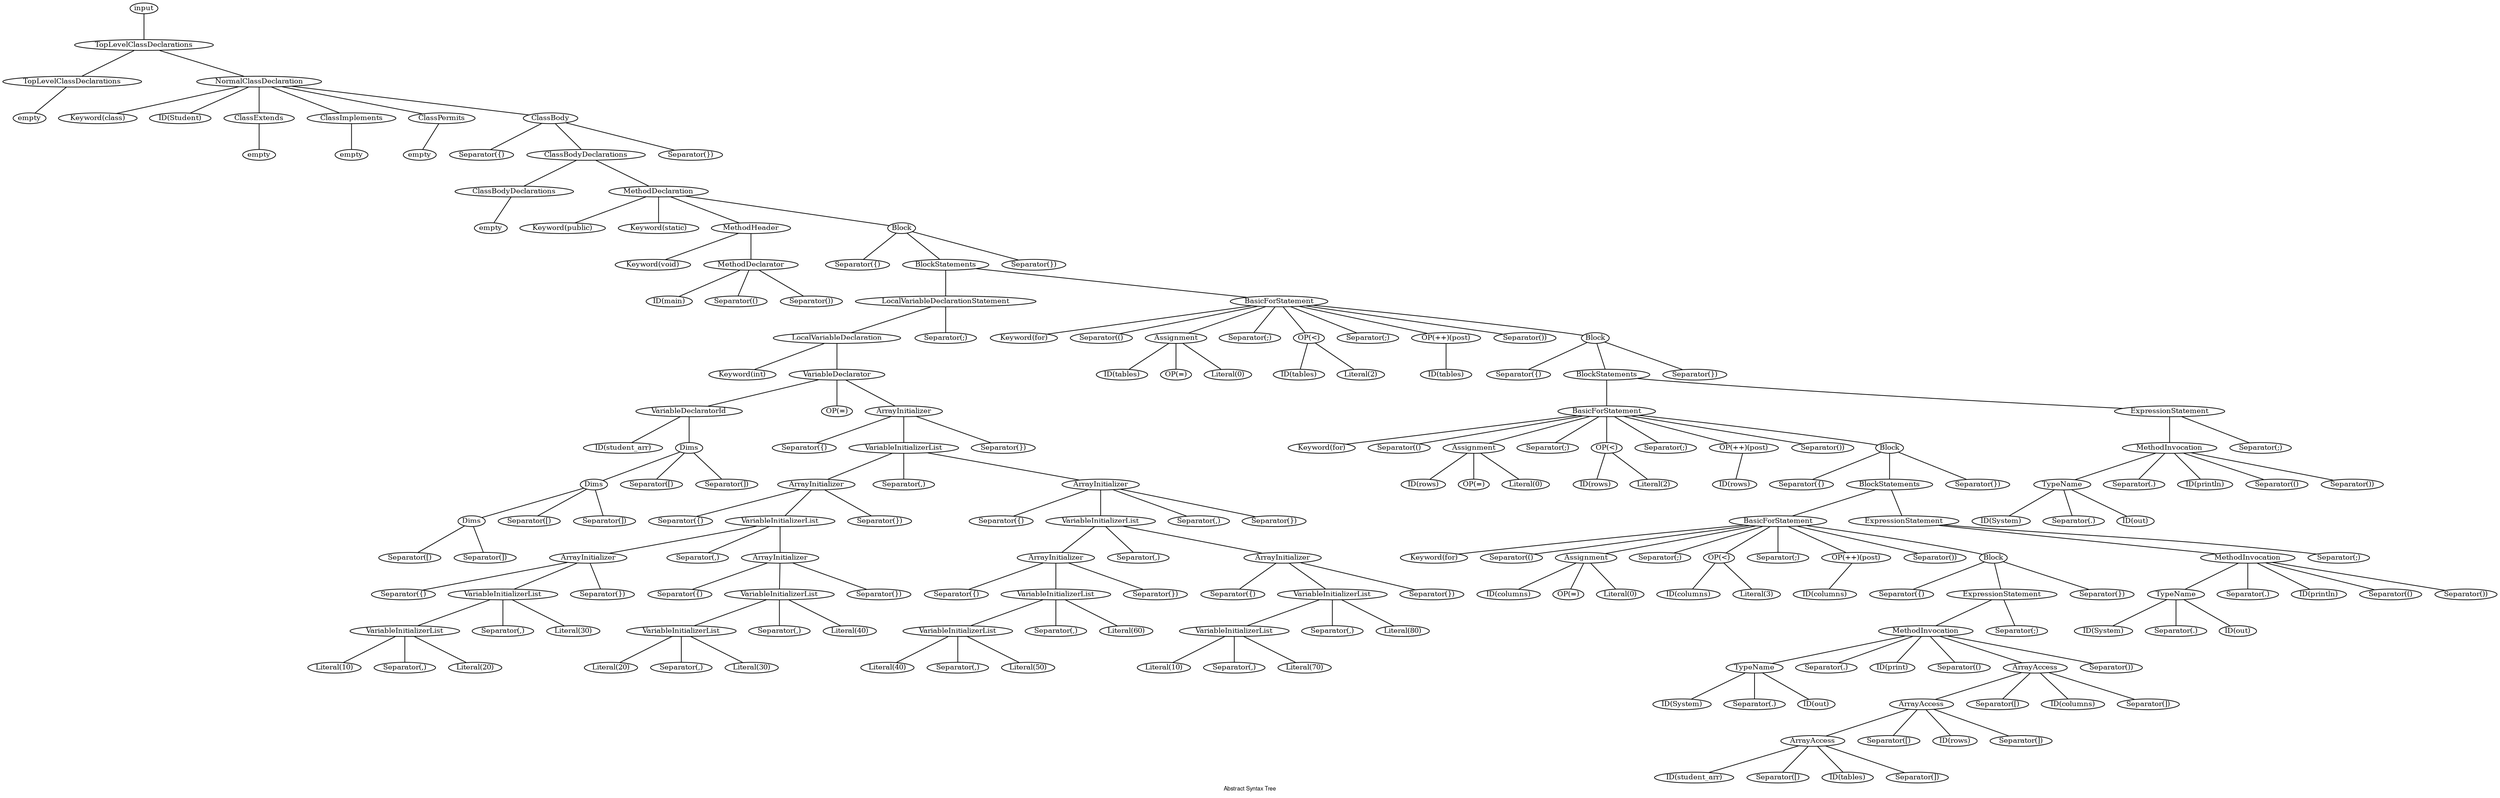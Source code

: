// dot -Tps out.dot -o out.ps

graph "Abstract Syntax Tree"
{
	fontname="Helvetica,Arial,sans-serif"
	node [fontsize=10, width=".2", height=".2", margin=0]
	edge [fontsize=6]
	graph[fontsize=8];

	label="Abstract Syntax Tree"

	n206 ;
	n206 [label="input"] ;
	n206 -- n205 ;

	n205 ;
	n205 [label="TopLevelClassDeclarations"] ;
	n205 -- n0 ;
	n205 -- n202 ;

	n0 ;
	n0 [label="TopLevelClassDeclarations"] ;
	n0 -- n1 ;

	n202 ;
	n202 [label="NormalClassDeclaration"] ;
	n202 -- n203 ;
	n202 -- n204 ;
	n202 -- n2 ;
	n202 -- n4 ;
	n202 -- n6 ;
	n202 -- n199 ;

	n1 ;
	n1 [label="empty"] ;

	n203 ;
	n203 [label="Keyword(class)"] ;

	n204 ;
	n204 [label="ID(Student)"] ;

	n2 ;
	n2 [label="ClassExtends"] ;
	n2 -- n3 ;

	n4 ;
	n4 [label="ClassImplements"] ;
	n4 -- n5 ;

	n6 ;
	n6 [label="ClassPermits"] ;
	n6 -- n7 ;

	n199 ;
	n199 [label="ClassBody"] ;
	n199 -- n200 ;
	n199 -- n198 ;
	n199 -- n201 ;

	n3 ;
	n3 [label="empty"] ;

	n5 ;
	n5 [label="empty"] ;

	n7 ;
	n7 [label="empty"] ;

	n200 ;
	n200 [label="Separator({)"] ;

	n198 ;
	n198 [label="ClassBodyDeclarations"] ;
	n198 -- n8 ;
	n198 -- n196 ;

	n201 ;
	n201 [label="Separator(})"] ;

	n8 ;
	n8 [label="ClassBodyDeclarations"] ;
	n8 -- n9 ;

	n196 ;
	n196 [label="MethodDeclaration"] ;
	n196 -- n10 ;
	n196 -- n197 ;
	n196 -- n15 ;
	n196 -- n193 ;

	n9 ;
	n9 [label="empty"] ;

	n10 ;
	n10 [label="Keyword(public)"] ;

	n197 ;
	n197 [label="Keyword(static)"] ;

	n15 ;
	n15 [label="MethodHeader"] ;
	n15 -- n16 ;
	n15 -- n11 ;

	n193 ;
	n193 [label="Block"] ;
	n193 -- n194 ;
	n193 -- n192 ;
	n193 -- n195 ;

	n16 ;
	n16 [label="Keyword(void)"] ;

	n11 ;
	n11 [label="MethodDeclarator"] ;
	n11 -- n12 ;
	n11 -- n13 ;
	n11 -- n14 ;

	n194 ;
	n194 [label="Separator({)"] ;

	n192 ;
	n192 [label="BlockStatements"] ;
	n192 -- n88 ;
	n192 -- n186 ;

	n195 ;
	n195 [label="Separator(})"] ;

	n12 ;
	n12 [label="ID(main)"] ;

	n13 ;
	n13 [label="Separator(()"] ;

	n14 ;
	n14 [label="Separator())"] ;

	n88 ;
	n88 [label="LocalVariableDeclarationStatement"] ;
	n88 -- n87 ;
	n88 -- n89 ;

	n186 ;
	n186 [label="BasicForStatement"] ;
	n186 -- n187 ;
	n186 -- n188 ;
	n186 -- n92 ;
	n186 -- n189 ;
	n186 -- n96 ;
	n186 -- n190 ;
	n186 -- n98 ;
	n186 -- n191 ;
	n186 -- n183 ;

	n87 ;
	n87 [label="LocalVariableDeclaration"] ;
	n87 -- n17 ;
	n87 -- n85 ;

	n89 ;
	n89 [label="Separator(;)"] ;

	n187 ;
	n187 [label="Keyword(for)"] ;

	n188 ;
	n188 [label="Separator(()"] ;

	n92 ;
	n92 [label="Assignment"] ;
	n92 -- n90 ;
	n92 -- n93 ;
	n92 -- n91 ;

	n189 ;
	n189 [label="Separator(;)"] ;

	n96 ;
	n96 [label="OP(<)"] ;
	n96 -- n94 ;
	n96 -- n95 ;

	n190 ;
	n190 [label="Separator(;)"] ;

	n98 ;
	n98 [label="OP(++)(post)"] ;
	n98 -- n97 ;

	n191 ;
	n191 [label="Separator())"] ;

	n183 ;
	n183 [label="Block"] ;
	n183 -- n184 ;
	n183 -- n182 ;
	n183 -- n185 ;

	n17 ;
	n17 [label="Keyword(int)"] ;

	n85 ;
	n85 [label="VariableDeclarator"] ;
	n85 -- n27 ;
	n85 -- n86 ;
	n85 -- n82 ;

	n90 ;
	n90 [label="ID(tables)"] ;

	n93 ;
	n93 [label="OP(=)"] ;

	n91 ;
	n91 [label="Literal(0)"] ;

	n94 ;
	n94 [label="ID(tables)"] ;

	n95 ;
	n95 [label="Literal(2)"] ;

	n97 ;
	n97 [label="ID(tables)"] ;

	n184 ;
	n184 [label="Separator({)"] ;

	n182 ;
	n182 [label="BlockStatements"] ;
	n182 -- n165 ;
	n182 -- n180 ;

	n185 ;
	n185 [label="Separator(})"] ;

	n27 ;
	n27 [label="VariableDeclaratorId"] ;
	n27 -- n28 ;
	n27 -- n24 ;

	n86 ;
	n86 [label="OP(=)"] ;

	n82 ;
	n82 [label="ArrayInitializer"] ;
	n82 -- n83 ;
	n82 -- n80 ;
	n82 -- n84 ;

	n165 ;
	n165 [label="BasicForStatement"] ;
	n165 -- n166 ;
	n165 -- n167 ;
	n165 -- n101 ;
	n165 -- n168 ;
	n165 -- n105 ;
	n165 -- n169 ;
	n165 -- n107 ;
	n165 -- n170 ;
	n165 -- n162 ;

	n180 ;
	n180 [label="ExpressionStatement"] ;
	n180 -- n175 ;
	n180 -- n181 ;

	n28 ;
	n28 [label="ID(student_arr)"] ;

	n24 ;
	n24 [label="Dims"] ;
	n24 -- n21 ;
	n24 -- n25 ;
	n24 -- n26 ;

	n83 ;
	n83 [label="Separator({)"] ;

	n80 ;
	n80 [label="VariableInitializerList"] ;
	n80 -- n51 ;
	n80 -- n81 ;
	n80 -- n76 ;

	n84 ;
	n84 [label="Separator(})"] ;

	n166 ;
	n166 [label="Keyword(for)"] ;

	n167 ;
	n167 [label="Separator(()"] ;

	n101 ;
	n101 [label="Assignment"] ;
	n101 -- n99 ;
	n101 -- n102 ;
	n101 -- n100 ;

	n168 ;
	n168 [label="Separator(;)"] ;

	n105 ;
	n105 [label="OP(<)"] ;
	n105 -- n103 ;
	n105 -- n104 ;

	n169 ;
	n169 [label="Separator(;)"] ;

	n107 ;
	n107 [label="OP(++)(post)"] ;
	n107 -- n106 ;

	n170 ;
	n170 [label="Separator())"] ;

	n162 ;
	n162 [label="Block"] ;
	n162 -- n163 ;
	n162 -- n161 ;
	n162 -- n164 ;

	n175 ;
	n175 [label="MethodInvocation"] ;
	n175 -- n172 ;
	n175 -- n176 ;
	n175 -- n177 ;
	n175 -- n178 ;
	n175 -- n179 ;

	n181 ;
	n181 [label="Separator(;)"] ;

	n21 ;
	n21 [label="Dims"] ;
	n21 -- n18 ;
	n21 -- n22 ;
	n21 -- n23 ;

	n25 ;
	n25 [label="Separator([)"] ;

	n26 ;
	n26 [label="Separator(])"] ;

	n51 ;
	n51 [label="ArrayInitializer"] ;
	n51 -- n52 ;
	n51 -- n49 ;
	n51 -- n53 ;

	n81 ;
	n81 [label="Separator(,)"] ;

	n76 ;
	n76 [label="ArrayInitializer"] ;
	n76 -- n77 ;
	n76 -- n74 ;
	n76 -- n78 ;
	n76 -- n79 ;

	n99 ;
	n99 [label="ID(rows)"] ;

	n102 ;
	n102 [label="OP(=)"] ;

	n100 ;
	n100 [label="Literal(0)"] ;

	n103 ;
	n103 [label="ID(rows)"] ;

	n104 ;
	n104 [label="Literal(2)"] ;

	n106 ;
	n106 [label="ID(rows)"] ;

	n163 ;
	n163 [label="Separator({)"] ;

	n161 ;
	n161 [label="BlockStatements"] ;
	n161 -- n144 ;
	n161 -- n159 ;

	n164 ;
	n164 [label="Separator(})"] ;

	n172 ;
	n172 [label="TypeName"] ;
	n172 -- n171 ;
	n172 -- n173 ;
	n172 -- n174 ;

	n176 ;
	n176 [label="Separator(.)"] ;

	n177 ;
	n177 [label="ID(println)"] ;

	n178 ;
	n178 [label="Separator(()"] ;

	n179 ;
	n179 [label="Separator())"] ;

	n18 ;
	n18 [label="Dims"] ;
	n18 -- n19 ;
	n18 -- n20 ;

	n22 ;
	n22 [label="Separator([)"] ;

	n23 ;
	n23 [label="Separator(])"] ;

	n52 ;
	n52 [label="Separator({)"] ;

	n49 ;
	n49 [label="VariableInitializerList"] ;
	n49 -- n36 ;
	n49 -- n50 ;
	n49 -- n46 ;

	n53 ;
	n53 [label="Separator(})"] ;

	n77 ;
	n77 [label="Separator({)"] ;

	n74 ;
	n74 [label="VariableInitializerList"] ;
	n74 -- n61 ;
	n74 -- n75 ;
	n74 -- n71 ;

	n78 ;
	n78 [label="Separator(,)"] ;

	n79 ;
	n79 [label="Separator(})"] ;

	n144 ;
	n144 [label="BasicForStatement"] ;
	n144 -- n145 ;
	n144 -- n146 ;
	n144 -- n110 ;
	n144 -- n147 ;
	n144 -- n114 ;
	n144 -- n148 ;
	n144 -- n116 ;
	n144 -- n149 ;
	n144 -- n141 ;

	n159 ;
	n159 [label="ExpressionStatement"] ;
	n159 -- n154 ;
	n159 -- n160 ;

	n171 ;
	n171 [label="ID(System)"] ;

	n173 ;
	n173 [label="Separator(.)"] ;

	n174 ;
	n174 [label="ID(out)"] ;

	n19 ;
	n19 [label="Separator([)"] ;

	n20 ;
	n20 [label="Separator(])"] ;

	n36 ;
	n36 [label="ArrayInitializer"] ;
	n36 -- n37 ;
	n36 -- n34 ;
	n36 -- n38 ;

	n50 ;
	n50 [label="Separator(,)"] ;

	n46 ;
	n46 [label="ArrayInitializer"] ;
	n46 -- n47 ;
	n46 -- n44 ;
	n46 -- n48 ;

	n61 ;
	n61 [label="ArrayInitializer"] ;
	n61 -- n62 ;
	n61 -- n59 ;
	n61 -- n63 ;

	n75 ;
	n75 [label="Separator(,)"] ;

	n71 ;
	n71 [label="ArrayInitializer"] ;
	n71 -- n72 ;
	n71 -- n69 ;
	n71 -- n73 ;

	n145 ;
	n145 [label="Keyword(for)"] ;

	n146 ;
	n146 [label="Separator(()"] ;

	n110 ;
	n110 [label="Assignment"] ;
	n110 -- n108 ;
	n110 -- n111 ;
	n110 -- n109 ;

	n147 ;
	n147 [label="Separator(;)"] ;

	n114 ;
	n114 [label="OP(<)"] ;
	n114 -- n112 ;
	n114 -- n113 ;

	n148 ;
	n148 [label="Separator(;)"] ;

	n116 ;
	n116 [label="OP(++)(post)"] ;
	n116 -- n115 ;

	n149 ;
	n149 [label="Separator())"] ;

	n141 ;
	n141 [label="Block"] ;
	n141 -- n142 ;
	n141 -- n139 ;
	n141 -- n143 ;

	n154 ;
	n154 [label="MethodInvocation"] ;
	n154 -- n151 ;
	n154 -- n155 ;
	n154 -- n156 ;
	n154 -- n157 ;
	n154 -- n158 ;

	n160 ;
	n160 [label="Separator(;)"] ;

	n37 ;
	n37 [label="Separator({)"] ;

	n34 ;
	n34 [label="VariableInitializerList"] ;
	n34 -- n31 ;
	n34 -- n35 ;
	n34 -- n33 ;

	n38 ;
	n38 [label="Separator(})"] ;

	n47 ;
	n47 [label="Separator({)"] ;

	n44 ;
	n44 [label="VariableInitializerList"] ;
	n44 -- n41 ;
	n44 -- n45 ;
	n44 -- n43 ;

	n48 ;
	n48 [label="Separator(})"] ;

	n62 ;
	n62 [label="Separator({)"] ;

	n59 ;
	n59 [label="VariableInitializerList"] ;
	n59 -- n56 ;
	n59 -- n60 ;
	n59 -- n58 ;

	n63 ;
	n63 [label="Separator(})"] ;

	n72 ;
	n72 [label="Separator({)"] ;

	n69 ;
	n69 [label="VariableInitializerList"] ;
	n69 -- n66 ;
	n69 -- n70 ;
	n69 -- n68 ;

	n73 ;
	n73 [label="Separator(})"] ;

	n108 ;
	n108 [label="ID(columns)"] ;

	n111 ;
	n111 [label="OP(=)"] ;

	n109 ;
	n109 [label="Literal(0)"] ;

	n112 ;
	n112 [label="ID(columns)"] ;

	n113 ;
	n113 [label="Literal(3)"] ;

	n115 ;
	n115 [label="ID(columns)"] ;

	n142 ;
	n142 [label="Separator({)"] ;

	n139 ;
	n139 [label="ExpressionStatement"] ;
	n139 -- n134 ;
	n139 -- n140 ;

	n143 ;
	n143 [label="Separator(})"] ;

	n151 ;
	n151 [label="TypeName"] ;
	n151 -- n150 ;
	n151 -- n152 ;
	n151 -- n153 ;

	n155 ;
	n155 [label="Separator(.)"] ;

	n156 ;
	n156 [label="ID(println)"] ;

	n157 ;
	n157 [label="Separator(()"] ;

	n158 ;
	n158 [label="Separator())"] ;

	n31 ;
	n31 [label="VariableInitializerList"] ;
	n31 -- n29 ;
	n31 -- n32 ;
	n31 -- n30 ;

	n35 ;
	n35 [label="Separator(,)"] ;

	n33 ;
	n33 [label="Literal(30)"] ;

	n41 ;
	n41 [label="VariableInitializerList"] ;
	n41 -- n39 ;
	n41 -- n42 ;
	n41 -- n40 ;

	n45 ;
	n45 [label="Separator(,)"] ;

	n43 ;
	n43 [label="Literal(40)"] ;

	n56 ;
	n56 [label="VariableInitializerList"] ;
	n56 -- n54 ;
	n56 -- n57 ;
	n56 -- n55 ;

	n60 ;
	n60 [label="Separator(,)"] ;

	n58 ;
	n58 [label="Literal(60)"] ;

	n66 ;
	n66 [label="VariableInitializerList"] ;
	n66 -- n64 ;
	n66 -- n67 ;
	n66 -- n65 ;

	n70 ;
	n70 [label="Separator(,)"] ;

	n68 ;
	n68 [label="Literal(80)"] ;

	n134 ;
	n134 [label="MethodInvocation"] ;
	n134 -- n118 ;
	n134 -- n135 ;
	n134 -- n136 ;
	n134 -- n137 ;
	n134 -- n131 ;
	n134 -- n138 ;

	n140 ;
	n140 [label="Separator(;)"] ;

	n150 ;
	n150 [label="ID(System)"] ;

	n152 ;
	n152 [label="Separator(.)"] ;

	n153 ;
	n153 [label="ID(out)"] ;

	n29 ;
	n29 [label="Literal(10)"] ;

	n32 ;
	n32 [label="Separator(,)"] ;

	n30 ;
	n30 [label="Literal(20)"] ;

	n39 ;
	n39 [label="Literal(20)"] ;

	n42 ;
	n42 [label="Separator(,)"] ;

	n40 ;
	n40 [label="Literal(30)"] ;

	n54 ;
	n54 [label="Literal(40)"] ;

	n57 ;
	n57 [label="Separator(,)"] ;

	n55 ;
	n55 [label="Literal(50)"] ;

	n64 ;
	n64 [label="Literal(10)"] ;

	n67 ;
	n67 [label="Separator(,)"] ;

	n65 ;
	n65 [label="Literal(70)"] ;

	n118 ;
	n118 [label="TypeName"] ;
	n118 -- n117 ;
	n118 -- n119 ;
	n118 -- n120 ;

	n135 ;
	n135 [label="Separator(.)"] ;

	n136 ;
	n136 [label="ID(print)"] ;

	n137 ;
	n137 [label="Separator(()"] ;

	n131 ;
	n131 [label="ArrayAccess"] ;
	n131 -- n127 ;
	n131 -- n132 ;
	n131 -- n130 ;
	n131 -- n133 ;

	n138 ;
	n138 [label="Separator())"] ;

	n117 ;
	n117 [label="ID(System)"] ;

	n119 ;
	n119 [label="Separator(.)"] ;

	n120 ;
	n120 [label="ID(out)"] ;

	n127 ;
	n127 [label="ArrayAccess"] ;
	n127 -- n123 ;
	n127 -- n128 ;
	n127 -- n126 ;
	n127 -- n129 ;

	n132 ;
	n132 [label="Separator([)"] ;

	n130 ;
	n130 [label="ID(columns)"] ;

	n133 ;
	n133 [label="Separator(])"] ;

	n123 ;
	n123 [label="ArrayAccess"] ;
	n123 -- n121 ;
	n123 -- n124 ;
	n123 -- n122 ;
	n123 -- n125 ;

	n128 ;
	n128 [label="Separator([)"] ;

	n126 ;
	n126 [label="ID(rows)"] ;

	n129 ;
	n129 [label="Separator(])"] ;

	n121 ;
	n121 [label="ID(student_arr)"] ;

	n124 ;
	n124 [label="Separator([)"] ;

	n122 ;
	n122 [label="ID(tables)"] ;

	n125 ;
	n125 [label="Separator(])"] ;

}
